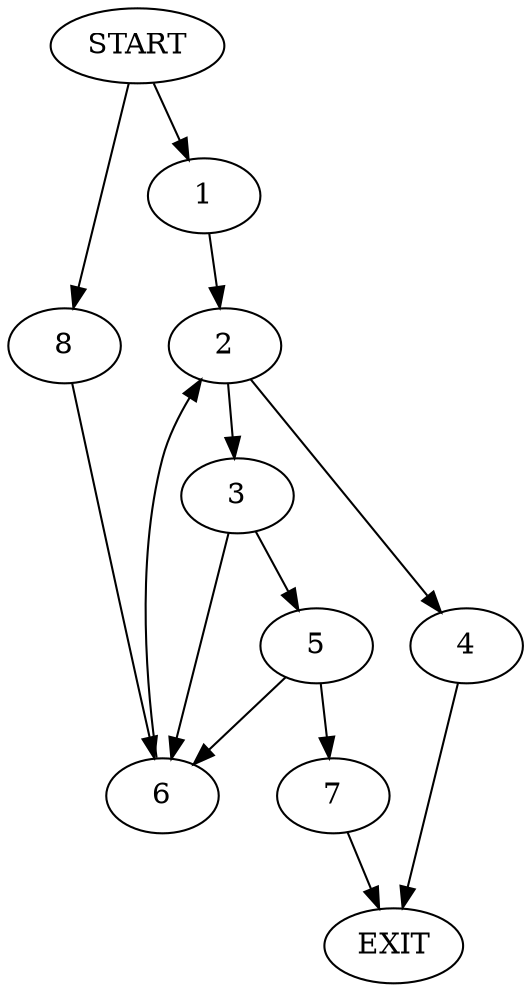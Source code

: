 digraph {
0 [label="START"]
9 [label="EXIT"]
0 -> 1
1 -> 2
2 -> 3
2 -> 4
4 -> 9
3 -> 5
3 -> 6
6 -> 2
5 -> 7
5 -> 6
7 -> 9
0 -> 8
8 -> 6
}
